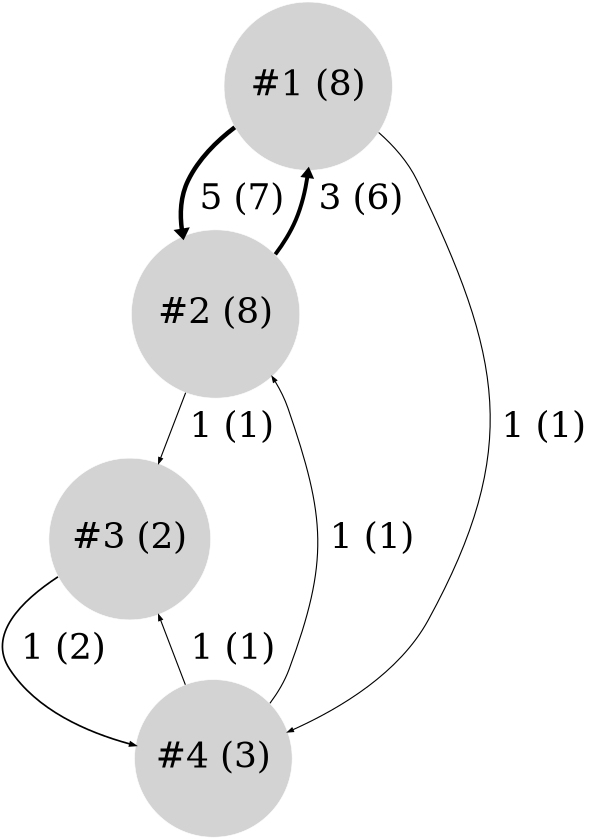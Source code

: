 digraph G {
bgcolor="#ffffff00"
ratio=2.0
graph [size="4.0,8.0", center=true];node [color=white, style=filled, fontsize=64];edge [fontsize=64];1 [label=" #1 (8) ", shape=circle, width=4.169925, fillcolor=lightgray];
2 [label=" #2 (8) ", shape=circle, width=4.169925, fillcolor=lightgray];
3 [label=" #3 (2) ", shape=circle, width=2.584963, fillcolor=lightgray];
4 [label=" #4 (3) ", shape=circle, width=3.000000, fillcolor=lightgray];
1 -> 2 [label=" 5 (7) ", color=black, style=solid, penwidth=8.000000];
1 -> 4 [label=" 1 (1) ", color=black, style=solid, penwidth=2.000000];
2 -> 1 [label=" 3 (6) ", color=black, style=solid, penwidth=7.000000];
2 -> 3 [label=" 1 (1) ", color=black, style=solid, penwidth=2.000000];
3 -> 4 [label=" 1 (2) ", color=black, style=solid, penwidth=3.000000];
4 -> 2 [label=" 1 (1) ", color=black, style=solid, penwidth=2.000000];
4 -> 3 [label=" 1 (1) ", color=black, style=solid, penwidth=2.000000];
}
